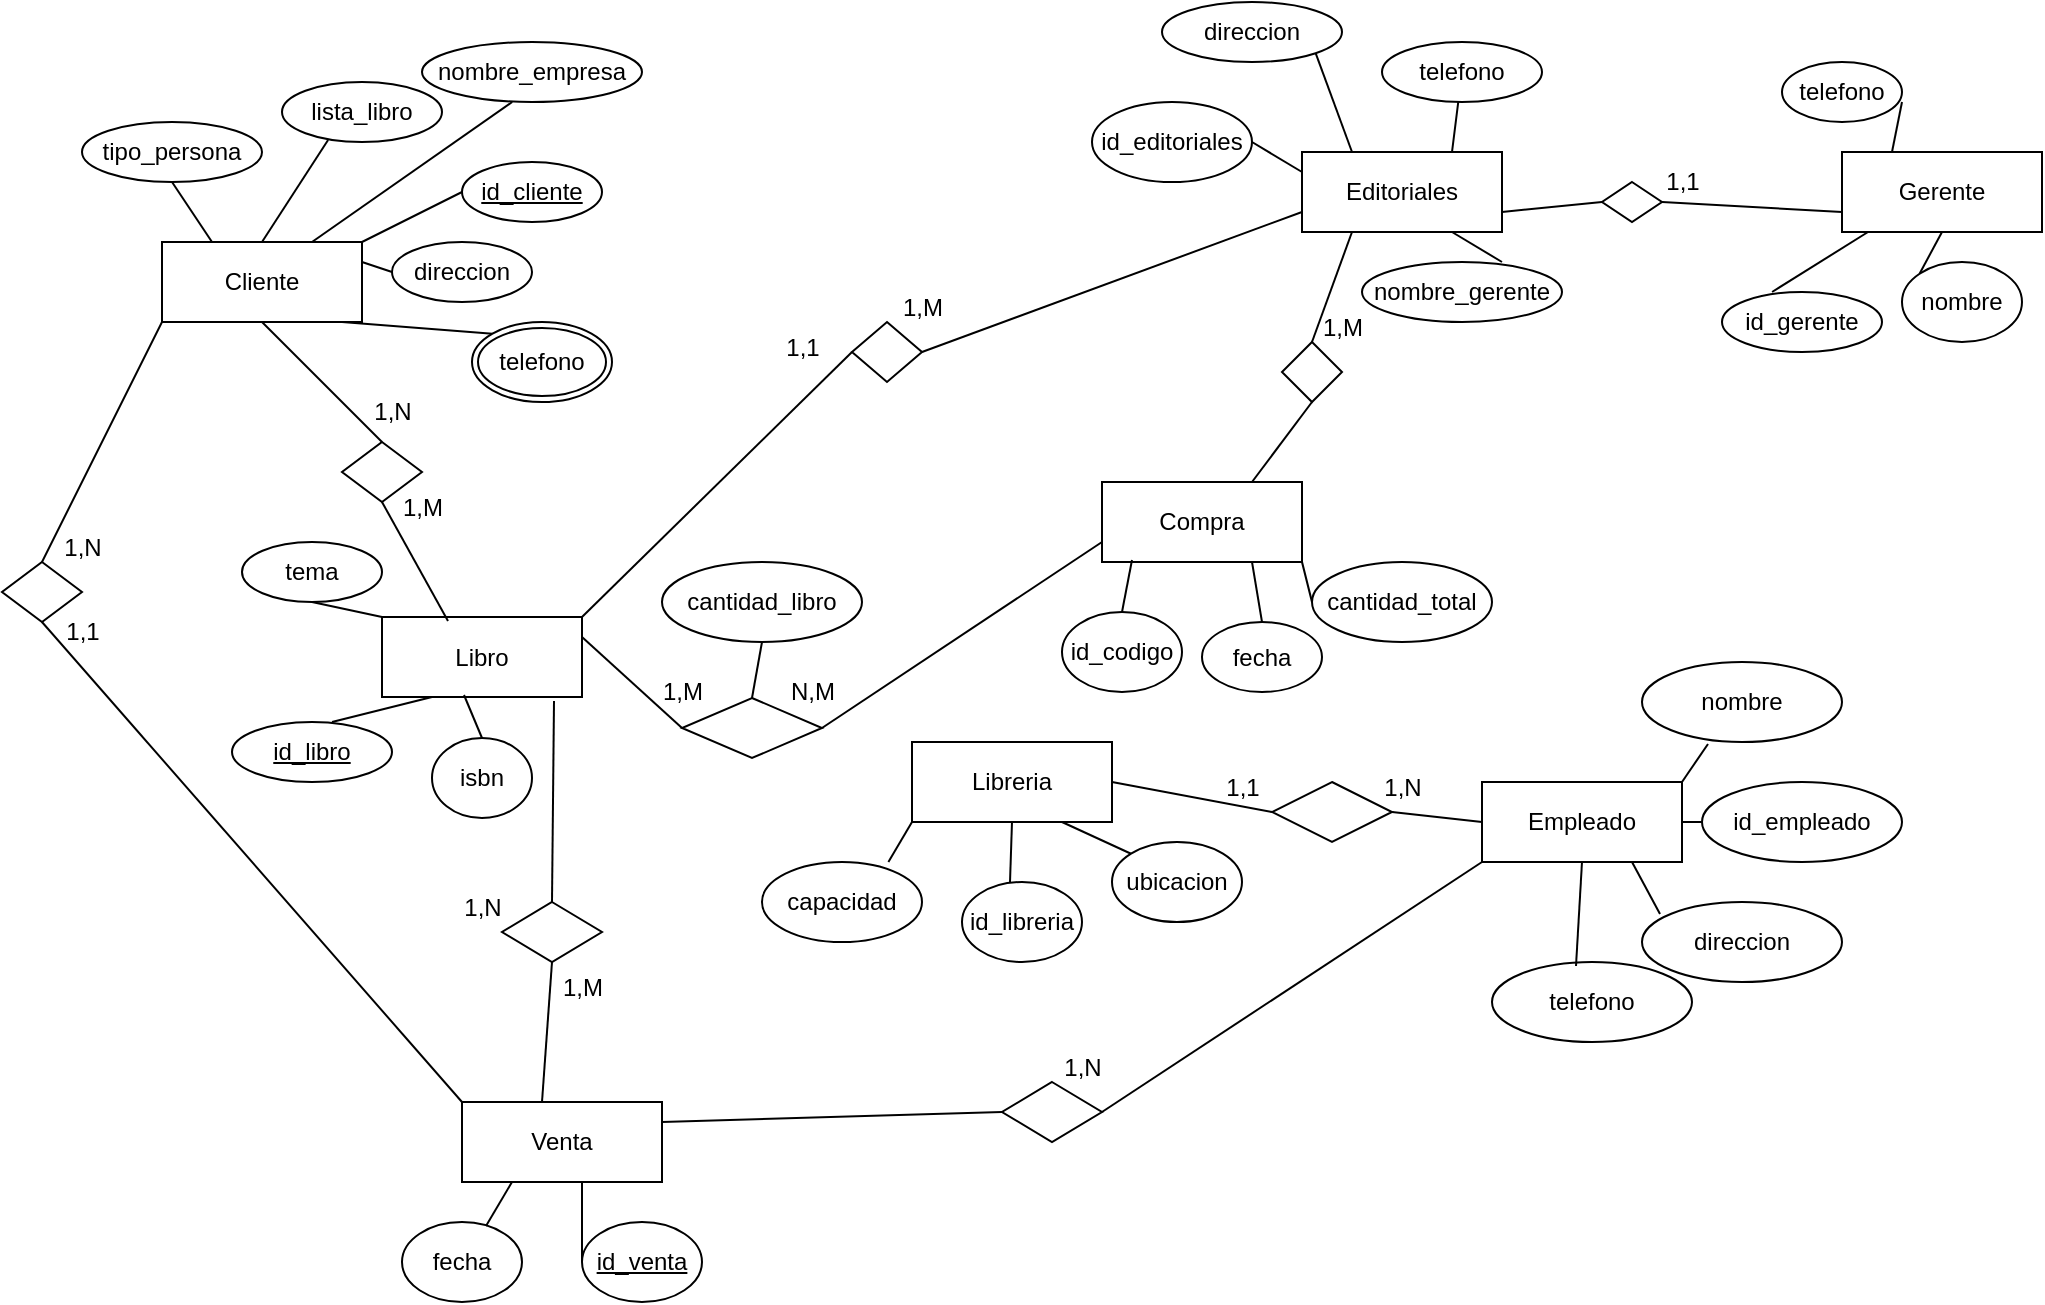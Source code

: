 <mxfile version="26.1.3">
  <diagram id="R2lEEEUBdFMjLlhIrx00" name="Page-1">
    <mxGraphModel dx="1724" dy="1526" grid="1" gridSize="10" guides="1" tooltips="1" connect="1" arrows="1" fold="1" page="1" pageScale="1" pageWidth="850" pageHeight="1100" math="0" shadow="0" extFonts="Permanent Marker^https://fonts.googleapis.com/css?family=Permanent+Marker">
      <root>
        <mxCell id="0" />
        <mxCell id="1" parent="0" />
        <mxCell id="HOGzAkAIOEdq5Mt2ihTx-21" value="Cliente" style="whiteSpace=wrap;html=1;align=center;" parent="1" vertex="1">
          <mxGeometry x="50" y="-10" width="100" height="40" as="geometry" />
        </mxCell>
        <mxCell id="HOGzAkAIOEdq5Mt2ihTx-23" value="id_cliente" style="ellipse;whiteSpace=wrap;html=1;align=center;fontStyle=4;" parent="1" vertex="1">
          <mxGeometry x="200" y="-50" width="70" height="30" as="geometry" />
        </mxCell>
        <mxCell id="HOGzAkAIOEdq5Mt2ihTx-26" value="" style="endArrow=none;html=1;rounded=0;entryX=1;entryY=0;entryDx=0;entryDy=0;exitX=0;exitY=0.5;exitDx=0;exitDy=0;" parent="1" source="HOGzAkAIOEdq5Mt2ihTx-23" target="HOGzAkAIOEdq5Mt2ihTx-21" edge="1">
          <mxGeometry width="50" height="50" relative="1" as="geometry">
            <mxPoint x="74" y="100" as="sourcePoint" />
            <mxPoint x="450" y="200" as="targetPoint" />
            <Array as="points" />
          </mxGeometry>
        </mxCell>
        <mxCell id="HOGzAkAIOEdq5Mt2ihTx-27" value="fecha" style="ellipse;whiteSpace=wrap;html=1;align=center;" parent="1" vertex="1">
          <mxGeometry x="170" y="480" width="60" height="40" as="geometry" />
        </mxCell>
        <mxCell id="HOGzAkAIOEdq5Mt2ihTx-29" value="direccion" style="ellipse;whiteSpace=wrap;html=1;align=center;" parent="1" vertex="1">
          <mxGeometry x="165" y="-10" width="70" height="30" as="geometry" />
        </mxCell>
        <mxCell id="HOGzAkAIOEdq5Mt2ihTx-31" value="" style="endArrow=none;html=1;rounded=0;exitX=0.9;exitY=1;exitDx=0;exitDy=0;entryX=0;entryY=0;entryDx=0;entryDy=0;exitPerimeter=0;" parent="1" source="HOGzAkAIOEdq5Mt2ihTx-21" target="HOGzAkAIOEdq5Mt2ihTx-96" edge="1">
          <mxGeometry width="50" height="50" relative="1" as="geometry">
            <mxPoint x="400" y="250" as="sourcePoint" />
            <mxPoint x="160" y="65" as="targetPoint" />
          </mxGeometry>
        </mxCell>
        <mxCell id="HOGzAkAIOEdq5Mt2ihTx-32" value="" style="endArrow=none;html=1;rounded=0;exitX=1;exitY=0.25;exitDx=0;exitDy=0;entryX=0;entryY=0.5;entryDx=0;entryDy=0;" parent="1" source="HOGzAkAIOEdq5Mt2ihTx-21" target="HOGzAkAIOEdq5Mt2ihTx-29" edge="1">
          <mxGeometry width="50" height="50" relative="1" as="geometry">
            <mxPoint x="400" y="250" as="sourcePoint" />
            <mxPoint x="450" y="200" as="targetPoint" />
          </mxGeometry>
        </mxCell>
        <mxCell id="HOGzAkAIOEdq5Mt2ihTx-33" value="Venta" style="whiteSpace=wrap;html=1;align=center;" parent="1" vertex="1">
          <mxGeometry x="200" y="420" width="100" height="40" as="geometry" />
        </mxCell>
        <mxCell id="HOGzAkAIOEdq5Mt2ihTx-35" value="cantidad_libro" style="ellipse;whiteSpace=wrap;html=1;align=center;" parent="1" vertex="1">
          <mxGeometry x="300" y="150" width="100" height="40" as="geometry" />
        </mxCell>
        <mxCell id="HOGzAkAIOEdq5Mt2ihTx-36" value="id_venta" style="ellipse;whiteSpace=wrap;html=1;align=center;fontStyle=4;" parent="1" vertex="1">
          <mxGeometry x="260" y="480" width="60" height="40" as="geometry" />
        </mxCell>
        <mxCell id="HOGzAkAIOEdq5Mt2ihTx-40" value="Libro" style="whiteSpace=wrap;html=1;align=center;" parent="1" vertex="1">
          <mxGeometry x="160" y="177.5" width="100" height="40" as="geometry" />
        </mxCell>
        <mxCell id="HOGzAkAIOEdq5Mt2ihTx-41" value="id_libro" style="ellipse;whiteSpace=wrap;html=1;align=center;fontStyle=4;" parent="1" vertex="1">
          <mxGeometry x="85" y="230" width="80" height="30" as="geometry" />
        </mxCell>
        <mxCell id="HOGzAkAIOEdq5Mt2ihTx-48" value="" style="endArrow=none;html=1;rounded=0;entryX=0.25;entryY=1;entryDx=0;entryDy=0;exitX=0.625;exitY=0;exitDx=0;exitDy=0;exitPerimeter=0;" parent="1" source="HOGzAkAIOEdq5Mt2ihTx-41" target="HOGzAkAIOEdq5Mt2ihTx-40" edge="1">
          <mxGeometry relative="1" as="geometry">
            <mxPoint x="80" y="240" as="sourcePoint" />
            <mxPoint x="500" y="220" as="targetPoint" />
          </mxGeometry>
        </mxCell>
        <mxCell id="HOGzAkAIOEdq5Mt2ihTx-50" value="isbn" style="ellipse;whiteSpace=wrap;html=1;align=center;" parent="1" vertex="1">
          <mxGeometry x="185" y="238" width="50" height="40" as="geometry" />
        </mxCell>
        <mxCell id="HOGzAkAIOEdq5Mt2ihTx-52" value="tema" style="ellipse;whiteSpace=wrap;html=1;align=center;" parent="1" vertex="1">
          <mxGeometry x="90" y="140" width="70" height="30" as="geometry" />
        </mxCell>
        <mxCell id="HOGzAkAIOEdq5Mt2ihTx-53" value="" style="endArrow=none;html=1;rounded=0;entryX=0.41;entryY=0.975;entryDx=0;entryDy=0;exitX=0.5;exitY=0;exitDx=0;exitDy=0;entryPerimeter=0;" parent="1" source="HOGzAkAIOEdq5Mt2ihTx-50" target="HOGzAkAIOEdq5Mt2ihTx-40" edge="1">
          <mxGeometry relative="1" as="geometry">
            <mxPoint x="145" y="260" as="sourcePoint" />
            <mxPoint x="500" y="220" as="targetPoint" />
          </mxGeometry>
        </mxCell>
        <mxCell id="HOGzAkAIOEdq5Mt2ihTx-55" value="" style="endArrow=none;html=1;rounded=0;exitX=0.5;exitY=1;exitDx=0;exitDy=0;entryX=0;entryY=0;entryDx=0;entryDy=0;" parent="1" source="HOGzAkAIOEdq5Mt2ihTx-52" target="HOGzAkAIOEdq5Mt2ihTx-40" edge="1">
          <mxGeometry relative="1" as="geometry">
            <mxPoint x="340" y="220" as="sourcePoint" />
            <mxPoint x="500" y="220" as="targetPoint" />
          </mxGeometry>
        </mxCell>
        <mxCell id="HOGzAkAIOEdq5Mt2ihTx-57" value="" style="endArrow=none;html=1;rounded=0;exitX=0.5;exitY=0;exitDx=0;exitDy=0;entryX=0.5;entryY=1;entryDx=0;entryDy=0;" parent="1" source="HOGzAkAIOEdq5Mt2ihTx-60" target="HOGzAkAIOEdq5Mt2ihTx-35" edge="1">
          <mxGeometry relative="1" as="geometry">
            <mxPoint x="340" y="220" as="sourcePoint" />
            <mxPoint x="490" y="120" as="targetPoint" />
          </mxGeometry>
        </mxCell>
        <mxCell id="HOGzAkAIOEdq5Mt2ihTx-59" value="" style="endArrow=none;html=1;rounded=0;exitX=1;exitY=0.25;exitDx=0;exitDy=0;entryX=0;entryY=0.5;entryDx=0;entryDy=0;" parent="1" source="HOGzAkAIOEdq5Mt2ihTx-40" target="HOGzAkAIOEdq5Mt2ihTx-60" edge="1">
          <mxGeometry relative="1" as="geometry">
            <mxPoint x="340" y="220" as="sourcePoint" />
            <mxPoint x="300" y="250" as="targetPoint" />
          </mxGeometry>
        </mxCell>
        <mxCell id="HOGzAkAIOEdq5Mt2ihTx-60" value="" style="shape=rhombus;perimeter=rhombusPerimeter;whiteSpace=wrap;html=1;align=center;" parent="1" vertex="1">
          <mxGeometry x="310" y="218" width="70" height="30" as="geometry" />
        </mxCell>
        <mxCell id="HOGzAkAIOEdq5Mt2ihTx-62" value="" style="endArrow=none;html=1;rounded=0;entryX=0;entryY=0.5;entryDx=0;entryDy=0;" parent="1" target="HOGzAkAIOEdq5Mt2ihTx-36" edge="1">
          <mxGeometry relative="1" as="geometry">
            <mxPoint x="260" y="460" as="sourcePoint" />
            <mxPoint x="500" y="220" as="targetPoint" />
          </mxGeometry>
        </mxCell>
        <mxCell id="HOGzAkAIOEdq5Mt2ihTx-63" value="" style="endArrow=none;html=1;rounded=0;exitX=0.25;exitY=1;exitDx=0;exitDy=0;entryX=0.7;entryY=0.05;entryDx=0;entryDy=0;entryPerimeter=0;" parent="1" source="HOGzAkAIOEdq5Mt2ihTx-33" target="HOGzAkAIOEdq5Mt2ihTx-27" edge="1">
          <mxGeometry relative="1" as="geometry">
            <mxPoint x="230" y="470" as="sourcePoint" />
            <mxPoint x="220" y="490" as="targetPoint" />
          </mxGeometry>
        </mxCell>
        <mxCell id="HOGzAkAIOEdq5Mt2ihTx-66" value="" style="shape=rhombus;perimeter=rhombusPerimeter;whiteSpace=wrap;html=1;align=center;" parent="1" vertex="1">
          <mxGeometry x="140" y="90" width="40" height="30" as="geometry" />
        </mxCell>
        <mxCell id="HOGzAkAIOEdq5Mt2ihTx-70" value="" style="endArrow=none;html=1;rounded=0;exitX=0.5;exitY=1;exitDx=0;exitDy=0;entryX=0.5;entryY=0;entryDx=0;entryDy=0;" parent="1" source="HOGzAkAIOEdq5Mt2ihTx-21" target="HOGzAkAIOEdq5Mt2ihTx-66" edge="1">
          <mxGeometry relative="1" as="geometry">
            <mxPoint x="370" y="250" as="sourcePoint" />
            <mxPoint x="530" y="250" as="targetPoint" />
          </mxGeometry>
        </mxCell>
        <mxCell id="HOGzAkAIOEdq5Mt2ihTx-72" value="" style="endArrow=none;html=1;rounded=0;entryX=0.5;entryY=1;entryDx=0;entryDy=0;exitX=0.33;exitY=0.05;exitDx=0;exitDy=0;exitPerimeter=0;" parent="1" source="HOGzAkAIOEdq5Mt2ihTx-40" target="HOGzAkAIOEdq5Mt2ihTx-66" edge="1">
          <mxGeometry relative="1" as="geometry">
            <mxPoint x="100" y="250" as="sourcePoint" />
            <mxPoint x="530" y="210" as="targetPoint" />
          </mxGeometry>
        </mxCell>
        <mxCell id="HOGzAkAIOEdq5Mt2ihTx-75" value="nombre_empresa" style="ellipse;whiteSpace=wrap;html=1;align=center;" parent="1" vertex="1">
          <mxGeometry x="180" y="-110" width="110" height="30" as="geometry" />
        </mxCell>
        <mxCell id="HOGzAkAIOEdq5Mt2ihTx-76" value="tipo_persona" style="ellipse;whiteSpace=wrap;html=1;align=center;" parent="1" vertex="1">
          <mxGeometry x="10" y="-70" width="90" height="30" as="geometry" />
        </mxCell>
        <mxCell id="HOGzAkAIOEdq5Mt2ihTx-77" value="" style="endArrow=none;html=1;rounded=0;entryX=0.5;entryY=1;entryDx=0;entryDy=0;exitX=0.25;exitY=0;exitDx=0;exitDy=0;" parent="1" source="HOGzAkAIOEdq5Mt2ihTx-21" target="HOGzAkAIOEdq5Mt2ihTx-76" edge="1">
          <mxGeometry relative="1" as="geometry">
            <mxPoint x="370" y="-90" as="sourcePoint" />
            <mxPoint x="530" y="-90" as="targetPoint" />
          </mxGeometry>
        </mxCell>
        <mxCell id="HOGzAkAIOEdq5Mt2ihTx-78" value="" style="endArrow=none;html=1;rounded=0;exitX=0.41;exitY=1;exitDx=0;exitDy=0;exitPerimeter=0;entryX=0.75;entryY=0;entryDx=0;entryDy=0;" parent="1" source="HOGzAkAIOEdq5Mt2ihTx-75" target="HOGzAkAIOEdq5Mt2ihTx-21" edge="1">
          <mxGeometry relative="1" as="geometry">
            <mxPoint x="370" y="-90" as="sourcePoint" />
            <mxPoint x="130" y="-20" as="targetPoint" />
          </mxGeometry>
        </mxCell>
        <mxCell id="HOGzAkAIOEdq5Mt2ihTx-79" value="lista_libro" style="ellipse;whiteSpace=wrap;html=1;align=center;" parent="1" vertex="1">
          <mxGeometry x="110" y="-90" width="80" height="30" as="geometry" />
        </mxCell>
        <mxCell id="HOGzAkAIOEdq5Mt2ihTx-80" value="" style="endArrow=none;html=1;rounded=0;entryX=0.5;entryY=0;entryDx=0;entryDy=0;exitX=0.288;exitY=0.967;exitDx=0;exitDy=0;exitPerimeter=0;" parent="1" source="HOGzAkAIOEdq5Mt2ihTx-79" target="HOGzAkAIOEdq5Mt2ihTx-21" edge="1">
          <mxGeometry relative="1" as="geometry">
            <mxPoint x="140" y="-99" as="sourcePoint" />
            <mxPoint x="510" y="10" as="targetPoint" />
          </mxGeometry>
        </mxCell>
        <mxCell id="HOGzAkAIOEdq5Mt2ihTx-83" value="Editoriales" style="whiteSpace=wrap;html=1;align=center;" parent="1" vertex="1">
          <mxGeometry x="620" y="-55" width="100" height="40" as="geometry" />
        </mxCell>
        <mxCell id="HOGzAkAIOEdq5Mt2ihTx-84" value="telefono" style="ellipse;whiteSpace=wrap;html=1;align=center;" parent="1" vertex="1">
          <mxGeometry x="660" y="-110" width="80" height="30" as="geometry" />
        </mxCell>
        <mxCell id="HOGzAkAIOEdq5Mt2ihTx-85" value="direccion" style="ellipse;whiteSpace=wrap;html=1;align=center;" parent="1" vertex="1">
          <mxGeometry x="550" y="-130" width="90" height="30" as="geometry" />
        </mxCell>
        <mxCell id="HOGzAkAIOEdq5Mt2ihTx-86" value="id_editoriales" style="ellipse;whiteSpace=wrap;html=1;align=center;" parent="1" vertex="1">
          <mxGeometry x="515" y="-80" width="80" height="40" as="geometry" />
        </mxCell>
        <mxCell id="HOGzAkAIOEdq5Mt2ihTx-87" value="nombre_gerente" style="ellipse;whiteSpace=wrap;html=1;align=center;" parent="1" vertex="1">
          <mxGeometry x="650" width="100" height="30" as="geometry" />
        </mxCell>
        <mxCell id="HOGzAkAIOEdq5Mt2ihTx-89" value="" style="endArrow=none;html=1;rounded=0;exitX=0.75;exitY=0;exitDx=0;exitDy=0;" parent="1" source="HOGzAkAIOEdq5Mt2ihTx-83" target="HOGzAkAIOEdq5Mt2ihTx-84" edge="1">
          <mxGeometry relative="1" as="geometry">
            <mxPoint x="350" y="110" as="sourcePoint" />
            <mxPoint x="510" y="110" as="targetPoint" />
          </mxGeometry>
        </mxCell>
        <mxCell id="HOGzAkAIOEdq5Mt2ihTx-90" value="" style="endArrow=none;html=1;rounded=0;exitX=0.25;exitY=0;exitDx=0;exitDy=0;entryX=1;entryY=1;entryDx=0;entryDy=0;" parent="1" source="HOGzAkAIOEdq5Mt2ihTx-83" target="HOGzAkAIOEdq5Mt2ihTx-85" edge="1">
          <mxGeometry relative="1" as="geometry">
            <mxPoint x="350" y="110" as="sourcePoint" />
            <mxPoint x="520" y="-30" as="targetPoint" />
          </mxGeometry>
        </mxCell>
        <mxCell id="HOGzAkAIOEdq5Mt2ihTx-91" value="" style="endArrow=none;html=1;rounded=0;entryX=1;entryY=0.5;entryDx=0;entryDy=0;exitX=0;exitY=0.25;exitDx=0;exitDy=0;" parent="1" source="HOGzAkAIOEdq5Mt2ihTx-83" target="HOGzAkAIOEdq5Mt2ihTx-86" edge="1">
          <mxGeometry relative="1" as="geometry">
            <mxPoint x="540" y="-60" as="sourcePoint" />
            <mxPoint x="510" y="110" as="targetPoint" />
          </mxGeometry>
        </mxCell>
        <mxCell id="HOGzAkAIOEdq5Mt2ihTx-92" value="" style="endArrow=none;html=1;rounded=0;exitX=0.75;exitY=1;exitDx=0;exitDy=0;entryX=0.7;entryY=0;entryDx=0;entryDy=0;entryPerimeter=0;" parent="1" source="HOGzAkAIOEdq5Mt2ihTx-83" target="HOGzAkAIOEdq5Mt2ihTx-87" edge="1">
          <mxGeometry relative="1" as="geometry">
            <mxPoint x="350" y="10" as="sourcePoint" />
            <mxPoint x="570" y="30" as="targetPoint" />
          </mxGeometry>
        </mxCell>
        <mxCell id="HOGzAkAIOEdq5Mt2ihTx-96" value="telefono" style="ellipse;shape=doubleEllipse;margin=3;whiteSpace=wrap;html=1;align=center;" parent="1" vertex="1">
          <mxGeometry x="205" y="30" width="70" height="40" as="geometry" />
        </mxCell>
        <mxCell id="HOGzAkAIOEdq5Mt2ihTx-97" value="Gerente" style="whiteSpace=wrap;html=1;align=center;" parent="1" vertex="1">
          <mxGeometry x="890" y="-55" width="100" height="40" as="geometry" />
        </mxCell>
        <mxCell id="HOGzAkAIOEdq5Mt2ihTx-98" value="telefono" style="ellipse;whiteSpace=wrap;html=1;align=center;" parent="1" vertex="1">
          <mxGeometry x="860" y="-100" width="60" height="30" as="geometry" />
        </mxCell>
        <mxCell id="HOGzAkAIOEdq5Mt2ihTx-99" value="nombre" style="ellipse;whiteSpace=wrap;html=1;align=center;" parent="1" vertex="1">
          <mxGeometry x="920" width="60" height="40" as="geometry" />
        </mxCell>
        <mxCell id="HOGzAkAIOEdq5Mt2ihTx-100" value="id_gerente" style="ellipse;whiteSpace=wrap;html=1;align=center;" parent="1" vertex="1">
          <mxGeometry x="830" y="15" width="80" height="30" as="geometry" />
        </mxCell>
        <mxCell id="HOGzAkAIOEdq5Mt2ihTx-101" value="" style="endArrow=none;html=1;rounded=0;exitX=0.5;exitY=1;exitDx=0;exitDy=0;entryX=0;entryY=0;entryDx=0;entryDy=0;" parent="1" source="HOGzAkAIOEdq5Mt2ihTx-97" target="HOGzAkAIOEdq5Mt2ihTx-99" edge="1">
          <mxGeometry relative="1" as="geometry">
            <mxPoint x="350" y="110" as="sourcePoint" />
            <mxPoint x="510" y="110" as="targetPoint" />
          </mxGeometry>
        </mxCell>
        <mxCell id="HOGzAkAIOEdq5Mt2ihTx-102" value="" style="endArrow=none;html=1;rounded=0;entryX=0.313;entryY=0;entryDx=0;entryDy=0;entryPerimeter=0;exitX=0.13;exitY=1;exitDx=0;exitDy=0;exitPerimeter=0;" parent="1" source="HOGzAkAIOEdq5Mt2ihTx-97" target="HOGzAkAIOEdq5Mt2ihTx-100" edge="1">
          <mxGeometry relative="1" as="geometry">
            <mxPoint x="865" y="-10" as="sourcePoint" />
            <mxPoint x="700" y="127" as="targetPoint" />
          </mxGeometry>
        </mxCell>
        <mxCell id="HOGzAkAIOEdq5Mt2ihTx-103" value="" style="endArrow=none;html=1;rounded=0;exitX=0.25;exitY=0;exitDx=0;exitDy=0;entryX=1;entryY=0.667;entryDx=0;entryDy=0;entryPerimeter=0;" parent="1" source="HOGzAkAIOEdq5Mt2ihTx-97" target="HOGzAkAIOEdq5Mt2ihTx-98" edge="1">
          <mxGeometry relative="1" as="geometry">
            <mxPoint x="470" y="100" as="sourcePoint" />
            <mxPoint x="510" y="110" as="targetPoint" />
          </mxGeometry>
        </mxCell>
        <mxCell id="HOGzAkAIOEdq5Mt2ihTx-106" value="Empleado" style="whiteSpace=wrap;html=1;align=center;" parent="1" vertex="1">
          <mxGeometry x="710" y="260" width="100" height="40" as="geometry" />
        </mxCell>
        <mxCell id="HOGzAkAIOEdq5Mt2ihTx-107" value="telefono" style="ellipse;whiteSpace=wrap;html=1;align=center;" parent="1" vertex="1">
          <mxGeometry x="715" y="350" width="100" height="40" as="geometry" />
        </mxCell>
        <mxCell id="HOGzAkAIOEdq5Mt2ihTx-108" value="direccion" style="ellipse;whiteSpace=wrap;html=1;align=center;" parent="1" vertex="1">
          <mxGeometry x="790" y="320" width="100" height="40" as="geometry" />
        </mxCell>
        <mxCell id="HOGzAkAIOEdq5Mt2ihTx-109" value="nombre" style="ellipse;whiteSpace=wrap;html=1;align=center;" parent="1" vertex="1">
          <mxGeometry x="790" y="200" width="100" height="40" as="geometry" />
        </mxCell>
        <mxCell id="HOGzAkAIOEdq5Mt2ihTx-110" value="id_empleado" style="ellipse;whiteSpace=wrap;html=1;align=center;" parent="1" vertex="1">
          <mxGeometry x="820" y="260" width="100" height="40" as="geometry" />
        </mxCell>
        <mxCell id="HOGzAkAIOEdq5Mt2ihTx-111" value="" style="endArrow=none;html=1;rounded=0;exitX=1;exitY=0;exitDx=0;exitDy=0;entryX=0.33;entryY=1.025;entryDx=0;entryDy=0;entryPerimeter=0;" parent="1" source="HOGzAkAIOEdq5Mt2ihTx-106" target="HOGzAkAIOEdq5Mt2ihTx-109" edge="1">
          <mxGeometry relative="1" as="geometry">
            <mxPoint x="360" y="310" as="sourcePoint" />
            <mxPoint x="520" y="310" as="targetPoint" />
          </mxGeometry>
        </mxCell>
        <mxCell id="HOGzAkAIOEdq5Mt2ihTx-112" value="" style="endArrow=none;html=1;rounded=0;exitX=0.5;exitY=1;exitDx=0;exitDy=0;entryX=0.42;entryY=0.05;entryDx=0;entryDy=0;entryPerimeter=0;" parent="1" source="HOGzAkAIOEdq5Mt2ihTx-106" target="HOGzAkAIOEdq5Mt2ihTx-107" edge="1">
          <mxGeometry relative="1" as="geometry">
            <mxPoint x="360" y="310" as="sourcePoint" />
            <mxPoint x="520" y="310" as="targetPoint" />
          </mxGeometry>
        </mxCell>
        <mxCell id="HOGzAkAIOEdq5Mt2ihTx-113" value="" style="endArrow=none;html=1;rounded=0;exitX=0.75;exitY=1;exitDx=0;exitDy=0;entryX=0.09;entryY=0.15;entryDx=0;entryDy=0;entryPerimeter=0;" parent="1" source="HOGzAkAIOEdq5Mt2ihTx-106" target="HOGzAkAIOEdq5Mt2ihTx-108" edge="1">
          <mxGeometry relative="1" as="geometry">
            <mxPoint x="360" y="310" as="sourcePoint" />
            <mxPoint x="520" y="310" as="targetPoint" />
          </mxGeometry>
        </mxCell>
        <mxCell id="HOGzAkAIOEdq5Mt2ihTx-114" value="" style="endArrow=none;html=1;rounded=0;exitX=1;exitY=0.5;exitDx=0;exitDy=0;" parent="1" source="HOGzAkAIOEdq5Mt2ihTx-106" target="HOGzAkAIOEdq5Mt2ihTx-110" edge="1">
          <mxGeometry relative="1" as="geometry">
            <mxPoint x="360" y="310" as="sourcePoint" />
            <mxPoint x="520" y="310" as="targetPoint" />
          </mxGeometry>
        </mxCell>
        <mxCell id="HOGzAkAIOEdq5Mt2ihTx-118" style="edgeStyle=orthogonalEdgeStyle;rounded=0;orthogonalLoop=1;jettySize=auto;html=1;exitX=0.5;exitY=1;exitDx=0;exitDy=0;" parent="1" edge="1">
          <mxGeometry relative="1" as="geometry">
            <mxPoint x="422.5" y="280" as="sourcePoint" />
            <mxPoint x="422.5" y="280" as="targetPoint" />
          </mxGeometry>
        </mxCell>
        <mxCell id="HOGzAkAIOEdq5Mt2ihTx-119" style="edgeStyle=orthogonalEdgeStyle;rounded=0;orthogonalLoop=1;jettySize=auto;html=1;exitX=0.5;exitY=1;exitDx=0;exitDy=0;" parent="1" edge="1">
          <mxGeometry relative="1" as="geometry">
            <mxPoint x="422.5" y="280" as="sourcePoint" />
            <mxPoint x="422.5" y="280" as="targetPoint" />
          </mxGeometry>
        </mxCell>
        <mxCell id="HOGzAkAIOEdq5Mt2ihTx-120" value="Libreria" style="whiteSpace=wrap;html=1;align=center;" parent="1" vertex="1">
          <mxGeometry x="425" y="240" width="100" height="40" as="geometry" />
        </mxCell>
        <mxCell id="HOGzAkAIOEdq5Mt2ihTx-121" value="Compra" style="whiteSpace=wrap;html=1;align=center;" parent="1" vertex="1">
          <mxGeometry x="520" y="110" width="100" height="40" as="geometry" />
        </mxCell>
        <mxCell id="HOGzAkAIOEdq5Mt2ihTx-129" value="id_codigo" style="ellipse;whiteSpace=wrap;html=1;align=center;" parent="1" vertex="1">
          <mxGeometry x="500" y="175" width="60" height="40" as="geometry" />
        </mxCell>
        <mxCell id="HOGzAkAIOEdq5Mt2ihTx-130" value="cantidad_total" style="ellipse;whiteSpace=wrap;html=1;align=center;" parent="1" vertex="1">
          <mxGeometry x="625" y="150" width="90" height="40" as="geometry" />
        </mxCell>
        <mxCell id="HOGzAkAIOEdq5Mt2ihTx-131" value="fecha" style="ellipse;whiteSpace=wrap;html=1;align=center;" parent="1" vertex="1">
          <mxGeometry x="570" y="180" width="60" height="35" as="geometry" />
        </mxCell>
        <mxCell id="HOGzAkAIOEdq5Mt2ihTx-132" value="" style="endArrow=none;html=1;rounded=0;exitX=0.15;exitY=0.975;exitDx=0;exitDy=0;exitPerimeter=0;entryX=0.5;entryY=0;entryDx=0;entryDy=0;" parent="1" source="HOGzAkAIOEdq5Mt2ihTx-121" target="HOGzAkAIOEdq5Mt2ihTx-129" edge="1">
          <mxGeometry relative="1" as="geometry">
            <mxPoint x="430" y="110" as="sourcePoint" />
            <mxPoint x="590" y="110" as="targetPoint" />
          </mxGeometry>
        </mxCell>
        <mxCell id="HOGzAkAIOEdq5Mt2ihTx-133" value="" style="endArrow=none;html=1;rounded=0;exitX=0.75;exitY=1;exitDx=0;exitDy=0;entryX=0.5;entryY=0;entryDx=0;entryDy=0;" parent="1" source="HOGzAkAIOEdq5Mt2ihTx-121" target="HOGzAkAIOEdq5Mt2ihTx-131" edge="1">
          <mxGeometry relative="1" as="geometry">
            <mxPoint x="430" y="110" as="sourcePoint" />
            <mxPoint x="590" y="110" as="targetPoint" />
          </mxGeometry>
        </mxCell>
        <mxCell id="HOGzAkAIOEdq5Mt2ihTx-134" value="" style="endArrow=none;html=1;rounded=0;exitX=1;exitY=1;exitDx=0;exitDy=0;entryX=0;entryY=0.5;entryDx=0;entryDy=0;" parent="1" source="HOGzAkAIOEdq5Mt2ihTx-121" target="HOGzAkAIOEdq5Mt2ihTx-130" edge="1">
          <mxGeometry relative="1" as="geometry">
            <mxPoint x="430" y="110" as="sourcePoint" />
            <mxPoint x="590" y="110" as="targetPoint" />
          </mxGeometry>
        </mxCell>
        <mxCell id="HOGzAkAIOEdq5Mt2ihTx-135" value="id_libreria" style="ellipse;whiteSpace=wrap;html=1;align=center;" parent="1" vertex="1">
          <mxGeometry x="450" y="310" width="60" height="40" as="geometry" />
        </mxCell>
        <mxCell id="HOGzAkAIOEdq5Mt2ihTx-136" value="capacidad" style="ellipse;whiteSpace=wrap;html=1;align=center;" parent="1" vertex="1">
          <mxGeometry x="350" y="300" width="80" height="40" as="geometry" />
        </mxCell>
        <mxCell id="HOGzAkAIOEdq5Mt2ihTx-137" value="ubicacion" style="ellipse;whiteSpace=wrap;html=1;align=center;" parent="1" vertex="1">
          <mxGeometry x="525" y="290" width="65" height="40" as="geometry" />
        </mxCell>
        <mxCell id="HOGzAkAIOEdq5Mt2ihTx-139" value="" style="endArrow=none;html=1;rounded=0;exitX=0.75;exitY=1;exitDx=0;exitDy=0;entryX=0;entryY=0;entryDx=0;entryDy=0;" parent="1" source="HOGzAkAIOEdq5Mt2ihTx-120" target="HOGzAkAIOEdq5Mt2ihTx-137" edge="1">
          <mxGeometry relative="1" as="geometry">
            <mxPoint x="430" y="310" as="sourcePoint" />
            <mxPoint x="590" y="310" as="targetPoint" />
          </mxGeometry>
        </mxCell>
        <mxCell id="HOGzAkAIOEdq5Mt2ihTx-140" value="" style="endArrow=none;html=1;rounded=0;exitX=0;exitY=1;exitDx=0;exitDy=0;entryX=0.79;entryY=0;entryDx=0;entryDy=0;entryPerimeter=0;" parent="1" source="HOGzAkAIOEdq5Mt2ihTx-120" target="HOGzAkAIOEdq5Mt2ihTx-136" edge="1">
          <mxGeometry relative="1" as="geometry">
            <mxPoint x="430" y="310" as="sourcePoint" />
            <mxPoint x="590" y="310" as="targetPoint" />
          </mxGeometry>
        </mxCell>
        <mxCell id="HOGzAkAIOEdq5Mt2ihTx-142" value="" style="endArrow=none;html=1;rounded=0;entryX=0.5;entryY=1;entryDx=0;entryDy=0;exitX=0.4;exitY=0;exitDx=0;exitDy=0;exitPerimeter=0;" parent="1" source="HOGzAkAIOEdq5Mt2ihTx-135" target="HOGzAkAIOEdq5Mt2ihTx-120" edge="1">
          <mxGeometry relative="1" as="geometry">
            <mxPoint x="430" y="310" as="sourcePoint" />
            <mxPoint x="590" y="310" as="targetPoint" />
          </mxGeometry>
        </mxCell>
        <mxCell id="HOGzAkAIOEdq5Mt2ihTx-147" value="" style="shape=rhombus;perimeter=rhombusPerimeter;whiteSpace=wrap;html=1;align=center;" parent="1" vertex="1">
          <mxGeometry x="605" y="260" width="60" height="30" as="geometry" />
        </mxCell>
        <mxCell id="HOGzAkAIOEdq5Mt2ihTx-148" value="" style="endArrow=none;html=1;rounded=0;exitX=1;exitY=0.5;exitDx=0;exitDy=0;entryX=0;entryY=0.5;entryDx=0;entryDy=0;" parent="1" source="HOGzAkAIOEdq5Mt2ihTx-120" target="HOGzAkAIOEdq5Mt2ihTx-147" edge="1">
          <mxGeometry relative="1" as="geometry">
            <mxPoint x="520" y="310" as="sourcePoint" />
            <mxPoint x="680" y="310" as="targetPoint" />
          </mxGeometry>
        </mxCell>
        <mxCell id="HOGzAkAIOEdq5Mt2ihTx-149" value="" style="endArrow=none;html=1;rounded=0;exitX=1;exitY=0.5;exitDx=0;exitDy=0;entryX=0;entryY=0.5;entryDx=0;entryDy=0;" parent="1" source="HOGzAkAIOEdq5Mt2ihTx-147" target="HOGzAkAIOEdq5Mt2ihTx-106" edge="1">
          <mxGeometry relative="1" as="geometry">
            <mxPoint x="520" y="310" as="sourcePoint" />
            <mxPoint x="680" y="310" as="targetPoint" />
          </mxGeometry>
        </mxCell>
        <mxCell id="HOGzAkAIOEdq5Mt2ihTx-151" value="1,N" style="text;html=1;align=center;verticalAlign=middle;resizable=0;points=[];autosize=1;strokeColor=none;fillColor=none;" parent="1" vertex="1">
          <mxGeometry x="650" y="248" width="40" height="30" as="geometry" />
        </mxCell>
        <mxCell id="HOGzAkAIOEdq5Mt2ihTx-152" value="1,1" style="text;html=1;align=center;verticalAlign=middle;resizable=0;points=[];autosize=1;strokeColor=none;fillColor=none;" parent="1" vertex="1">
          <mxGeometry x="570" y="248" width="40" height="30" as="geometry" />
        </mxCell>
        <mxCell id="HOGzAkAIOEdq5Mt2ihTx-153" value="N,M" style="text;html=1;align=center;verticalAlign=middle;resizable=0;points=[];autosize=1;strokeColor=none;fillColor=none;" parent="1" vertex="1">
          <mxGeometry x="350" y="200" width="50" height="30" as="geometry" />
        </mxCell>
        <mxCell id="HOGzAkAIOEdq5Mt2ihTx-156" value="" style="endArrow=none;html=1;rounded=0;entryX=0;entryY=0.75;entryDx=0;entryDy=0;exitX=1;exitY=0.5;exitDx=0;exitDy=0;" parent="1" source="HOGzAkAIOEdq5Mt2ihTx-60" target="HOGzAkAIOEdq5Mt2ihTx-121" edge="1">
          <mxGeometry relative="1" as="geometry">
            <mxPoint x="430" y="185" as="sourcePoint" />
            <mxPoint x="530" y="210" as="targetPoint" />
          </mxGeometry>
        </mxCell>
        <mxCell id="HOGzAkAIOEdq5Mt2ihTx-158" value="1,M" style="text;html=1;align=center;verticalAlign=middle;resizable=0;points=[];autosize=1;strokeColor=none;fillColor=none;" parent="1" vertex="1">
          <mxGeometry x="290" y="200" width="40" height="30" as="geometry" />
        </mxCell>
        <mxCell id="HOGzAkAIOEdq5Mt2ihTx-159" value="" style="shape=rhombus;perimeter=rhombusPerimeter;whiteSpace=wrap;html=1;align=center;" parent="1" vertex="1">
          <mxGeometry x="610" y="40" width="30" height="30" as="geometry" />
        </mxCell>
        <mxCell id="HOGzAkAIOEdq5Mt2ihTx-160" value="" style="endArrow=none;html=1;rounded=0;exitX=0.5;exitY=1;exitDx=0;exitDy=0;entryX=0.75;entryY=0;entryDx=0;entryDy=0;" parent="1" source="HOGzAkAIOEdq5Mt2ihTx-159" target="HOGzAkAIOEdq5Mt2ihTx-121" edge="1">
          <mxGeometry relative="1" as="geometry">
            <mxPoint x="650" y="10" as="sourcePoint" />
            <mxPoint x="810" y="10" as="targetPoint" />
          </mxGeometry>
        </mxCell>
        <mxCell id="HOGzAkAIOEdq5Mt2ihTx-161" value="" style="endArrow=none;html=1;rounded=0;exitX=0.25;exitY=1;exitDx=0;exitDy=0;entryX=0.5;entryY=0;entryDx=0;entryDy=0;" parent="1" source="HOGzAkAIOEdq5Mt2ihTx-83" target="HOGzAkAIOEdq5Mt2ihTx-159" edge="1">
          <mxGeometry relative="1" as="geometry">
            <mxPoint x="650" y="10" as="sourcePoint" />
            <mxPoint x="810" y="10" as="targetPoint" />
          </mxGeometry>
        </mxCell>
        <mxCell id="HOGzAkAIOEdq5Mt2ihTx-162" value="1,M" style="text;html=1;align=center;verticalAlign=middle;resizable=0;points=[];autosize=1;strokeColor=none;fillColor=none;" parent="1" vertex="1">
          <mxGeometry x="620" y="18" width="40" height="30" as="geometry" />
        </mxCell>
        <mxCell id="HOGzAkAIOEdq5Mt2ihTx-164" value="" style="shape=rhombus;perimeter=rhombusPerimeter;whiteSpace=wrap;html=1;align=center;" parent="1" vertex="1">
          <mxGeometry x="770" y="-40" width="30" height="20" as="geometry" />
        </mxCell>
        <mxCell id="HOGzAkAIOEdq5Mt2ihTx-165" value="" style="endArrow=none;html=1;rounded=0;exitX=1;exitY=0.5;exitDx=0;exitDy=0;entryX=0;entryY=0.75;entryDx=0;entryDy=0;" parent="1" source="HOGzAkAIOEdq5Mt2ihTx-164" target="HOGzAkAIOEdq5Mt2ihTx-97" edge="1">
          <mxGeometry relative="1" as="geometry">
            <mxPoint x="770" y="10" as="sourcePoint" />
            <mxPoint x="930" y="10" as="targetPoint" />
          </mxGeometry>
        </mxCell>
        <mxCell id="HOGzAkAIOEdq5Mt2ihTx-166" value="" style="endArrow=none;html=1;rounded=0;exitX=1;exitY=0.75;exitDx=0;exitDy=0;entryX=0;entryY=0.5;entryDx=0;entryDy=0;" parent="1" source="HOGzAkAIOEdq5Mt2ihTx-83" target="HOGzAkAIOEdq5Mt2ihTx-164" edge="1">
          <mxGeometry relative="1" as="geometry">
            <mxPoint x="770" y="10" as="sourcePoint" />
            <mxPoint x="930" y="10" as="targetPoint" />
          </mxGeometry>
        </mxCell>
        <mxCell id="HOGzAkAIOEdq5Mt2ihTx-167" value="1,1" style="text;html=1;align=center;verticalAlign=middle;resizable=0;points=[];autosize=1;strokeColor=none;fillColor=none;" parent="1" vertex="1">
          <mxGeometry x="790" y="-55" width="40" height="30" as="geometry" />
        </mxCell>
        <mxCell id="HOGzAkAIOEdq5Mt2ihTx-169" value="" style="shape=rhombus;perimeter=rhombusPerimeter;whiteSpace=wrap;html=1;align=center;" parent="1" vertex="1">
          <mxGeometry x="395" y="30" width="35" height="30" as="geometry" />
        </mxCell>
        <mxCell id="HOGzAkAIOEdq5Mt2ihTx-172" value="" style="endArrow=none;html=1;rounded=0;exitX=0;exitY=0.5;exitDx=0;exitDy=0;entryX=1;entryY=0;entryDx=0;entryDy=0;" parent="1" source="HOGzAkAIOEdq5Mt2ihTx-169" target="HOGzAkAIOEdq5Mt2ihTx-40" edge="1">
          <mxGeometry relative="1" as="geometry">
            <mxPoint x="410" y="110" as="sourcePoint" />
            <mxPoint x="570" y="110" as="targetPoint" />
          </mxGeometry>
        </mxCell>
        <mxCell id="HOGzAkAIOEdq5Mt2ihTx-173" value="" style="endArrow=none;html=1;rounded=0;exitX=1;exitY=0.5;exitDx=0;exitDy=0;entryX=0;entryY=0.75;entryDx=0;entryDy=0;" parent="1" source="HOGzAkAIOEdq5Mt2ihTx-169" target="HOGzAkAIOEdq5Mt2ihTx-83" edge="1">
          <mxGeometry relative="1" as="geometry">
            <mxPoint x="410" y="110" as="sourcePoint" />
            <mxPoint x="570" y="110" as="targetPoint" />
          </mxGeometry>
        </mxCell>
        <mxCell id="HOGzAkAIOEdq5Mt2ihTx-174" value="1,M" style="text;html=1;align=center;verticalAlign=middle;resizable=0;points=[];autosize=1;strokeColor=none;fillColor=none;" parent="1" vertex="1">
          <mxGeometry x="410" y="8" width="40" height="30" as="geometry" />
        </mxCell>
        <mxCell id="HOGzAkAIOEdq5Mt2ihTx-175" value="1,1" style="text;html=1;align=center;verticalAlign=middle;resizable=0;points=[];autosize=1;strokeColor=none;fillColor=none;" parent="1" vertex="1">
          <mxGeometry x="350" y="28" width="40" height="30" as="geometry" />
        </mxCell>
        <mxCell id="HOGzAkAIOEdq5Mt2ihTx-177" value="" style="shape=rhombus;perimeter=rhombusPerimeter;whiteSpace=wrap;html=1;align=center;" parent="1" vertex="1">
          <mxGeometry x="220" y="320" width="50" height="30" as="geometry" />
        </mxCell>
        <mxCell id="HOGzAkAIOEdq5Mt2ihTx-178" value="" style="endArrow=none;html=1;rounded=0;exitX=0.5;exitY=1;exitDx=0;exitDy=0;entryX=0.4;entryY=0;entryDx=0;entryDy=0;entryPerimeter=0;" parent="1" source="HOGzAkAIOEdq5Mt2ihTx-177" target="HOGzAkAIOEdq5Mt2ihTx-33" edge="1">
          <mxGeometry relative="1" as="geometry">
            <mxPoint x="410" y="340" as="sourcePoint" />
            <mxPoint x="570" y="340" as="targetPoint" />
          </mxGeometry>
        </mxCell>
        <mxCell id="HOGzAkAIOEdq5Mt2ihTx-179" value="" style="endArrow=none;html=1;rounded=0;exitX=0.86;exitY=1.05;exitDx=0;exitDy=0;exitPerimeter=0;entryX=0.5;entryY=0;entryDx=0;entryDy=0;" parent="1" source="HOGzAkAIOEdq5Mt2ihTx-40" target="HOGzAkAIOEdq5Mt2ihTx-177" edge="1">
          <mxGeometry relative="1" as="geometry">
            <mxPoint x="410" y="340" as="sourcePoint" />
            <mxPoint x="570" y="340" as="targetPoint" />
          </mxGeometry>
        </mxCell>
        <mxCell id="HOGzAkAIOEdq5Mt2ihTx-180" value="1,N" style="text;html=1;align=center;verticalAlign=middle;resizable=0;points=[];autosize=1;strokeColor=none;fillColor=none;" parent="1" vertex="1">
          <mxGeometry x="190" y="308" width="40" height="30" as="geometry" />
        </mxCell>
        <mxCell id="HOGzAkAIOEdq5Mt2ihTx-181" value="1,M" style="text;html=1;align=center;verticalAlign=middle;resizable=0;points=[];autosize=1;strokeColor=none;fillColor=none;" parent="1" vertex="1">
          <mxGeometry x="240" y="348" width="40" height="30" as="geometry" />
        </mxCell>
        <mxCell id="HOGzAkAIOEdq5Mt2ihTx-182" value="" style="shape=rhombus;perimeter=rhombusPerimeter;whiteSpace=wrap;html=1;align=center;" parent="1" vertex="1">
          <mxGeometry x="470" y="410" width="50" height="30" as="geometry" />
        </mxCell>
        <mxCell id="HOGzAkAIOEdq5Mt2ihTx-184" value="" style="endArrow=none;html=1;rounded=0;entryX=0;entryY=0.5;entryDx=0;entryDy=0;exitX=1;exitY=0.25;exitDx=0;exitDy=0;" parent="1" source="HOGzAkAIOEdq5Mt2ihTx-33" target="HOGzAkAIOEdq5Mt2ihTx-182" edge="1">
          <mxGeometry relative="1" as="geometry">
            <mxPoint x="410" y="340" as="sourcePoint" />
            <mxPoint x="570" y="340" as="targetPoint" />
          </mxGeometry>
        </mxCell>
        <mxCell id="HOGzAkAIOEdq5Mt2ihTx-185" value="" style="endArrow=none;html=1;rounded=0;exitX=1;exitY=0.5;exitDx=0;exitDy=0;entryX=0;entryY=1;entryDx=0;entryDy=0;" parent="1" source="HOGzAkAIOEdq5Mt2ihTx-182" target="HOGzAkAIOEdq5Mt2ihTx-106" edge="1">
          <mxGeometry relative="1" as="geometry">
            <mxPoint x="410" y="340" as="sourcePoint" />
            <mxPoint x="570" y="340" as="targetPoint" />
          </mxGeometry>
        </mxCell>
        <mxCell id="HOGzAkAIOEdq5Mt2ihTx-186" value="1,N" style="text;html=1;align=center;verticalAlign=middle;resizable=0;points=[];autosize=1;strokeColor=none;fillColor=none;" parent="1" vertex="1">
          <mxGeometry x="490" y="388" width="40" height="30" as="geometry" />
        </mxCell>
        <mxCell id="HOGzAkAIOEdq5Mt2ihTx-187" value="" style="shape=rhombus;perimeter=rhombusPerimeter;whiteSpace=wrap;html=1;align=center;" parent="1" vertex="1">
          <mxGeometry x="-30" y="150" width="40" height="30" as="geometry" />
        </mxCell>
        <mxCell id="HOGzAkAIOEdq5Mt2ihTx-188" value="" style="endArrow=none;html=1;rounded=0;entryX=0;entryY=1;entryDx=0;entryDy=0;exitX=0.5;exitY=0;exitDx=0;exitDy=0;" parent="1" source="HOGzAkAIOEdq5Mt2ihTx-187" target="HOGzAkAIOEdq5Mt2ihTx-21" edge="1">
          <mxGeometry relative="1" as="geometry">
            <mxPoint x="230" y="140" as="sourcePoint" />
            <mxPoint x="390" y="140" as="targetPoint" />
          </mxGeometry>
        </mxCell>
        <mxCell id="HOGzAkAIOEdq5Mt2ihTx-189" value="" style="endArrow=none;html=1;rounded=0;exitX=0.5;exitY=1;exitDx=0;exitDy=0;entryX=0;entryY=0;entryDx=0;entryDy=0;" parent="1" source="HOGzAkAIOEdq5Mt2ihTx-187" target="HOGzAkAIOEdq5Mt2ihTx-33" edge="1">
          <mxGeometry relative="1" as="geometry">
            <mxPoint x="230" y="340" as="sourcePoint" />
            <mxPoint x="390" y="340" as="targetPoint" />
          </mxGeometry>
        </mxCell>
        <mxCell id="HOGzAkAIOEdq5Mt2ihTx-190" value="1,N" style="text;html=1;align=center;verticalAlign=middle;resizable=0;points=[];autosize=1;strokeColor=none;fillColor=none;" parent="1" vertex="1">
          <mxGeometry x="-10" y="128" width="40" height="30" as="geometry" />
        </mxCell>
        <mxCell id="HOGzAkAIOEdq5Mt2ihTx-191" value="1,1" style="text;html=1;align=center;verticalAlign=middle;resizable=0;points=[];autosize=1;strokeColor=none;fillColor=none;" parent="1" vertex="1">
          <mxGeometry x="-10" y="170" width="40" height="30" as="geometry" />
        </mxCell>
        <mxCell id="HOGzAkAIOEdq5Mt2ihTx-192" value="1,N" style="text;html=1;align=center;verticalAlign=middle;resizable=0;points=[];autosize=1;strokeColor=none;fillColor=none;" parent="1" vertex="1">
          <mxGeometry x="145" y="60" width="40" height="30" as="geometry" />
        </mxCell>
        <mxCell id="HOGzAkAIOEdq5Mt2ihTx-193" value="1,M" style="text;html=1;align=center;verticalAlign=middle;resizable=0;points=[];autosize=1;strokeColor=none;fillColor=none;" parent="1" vertex="1">
          <mxGeometry x="160" y="108" width="40" height="30" as="geometry" />
        </mxCell>
      </root>
    </mxGraphModel>
  </diagram>
</mxfile>
